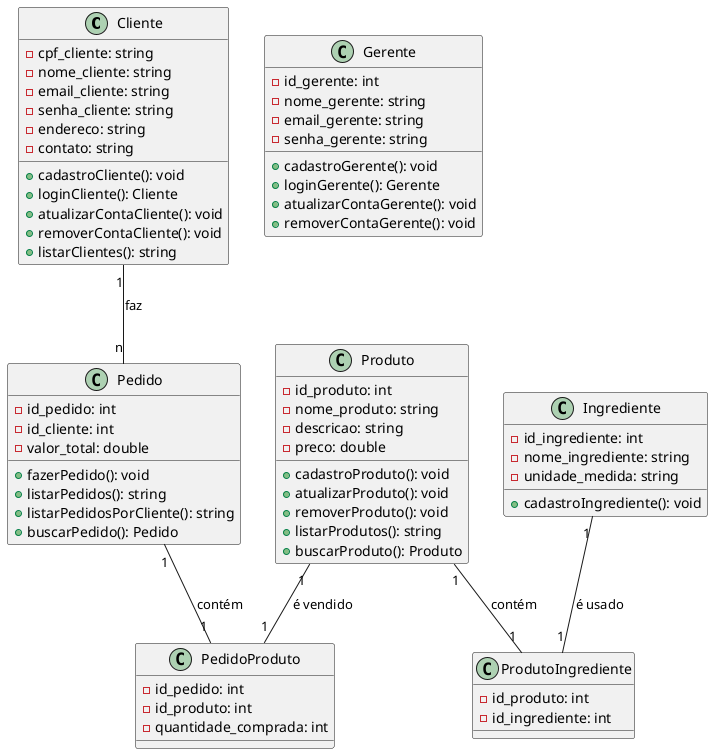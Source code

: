 @startuml diagrama

class Cliente {
    - cpf_cliente: string
    - nome_cliente: string
    - email_cliente: string
    - senha_cliente: string
    - endereco: string
    - contato: string

    + cadastroCliente(): void
    + loginCliente(): Cliente
    + atualizarContaCliente(): void
    + removerContaCliente(): void
    + listarClientes(): string
}

class Gerente {
    - id_gerente: int
    - nome_gerente: string
    - email_gerente: string
    - senha_gerente: string

    + cadastroGerente(): void
    + loginGerente(): Gerente
    + atualizarContaGerente(): void
    + removerContaGerente(): void
}

class Produto {
    - id_produto: int
    - nome_produto: string
    - descricao: string
    - preco: double

    + cadastroProduto(): void
    + atualizarProduto(): void
    + removerProduto(): void
    + listarProdutos(): string
    + buscarProduto(): Produto
}

class Ingrediente {
    - id_ingrediente: int
    - nome_ingrediente: string
    - unidade_medida: string

    + cadastroIngrediente(): void
}

class Pedido{
    - id_pedido: int
    - id_cliente: int
    - valor_total: double

    + fazerPedido(): void
    + listarPedidos(): string
    + listarPedidosPorCliente(): string
    + buscarPedido(): Pedido
}

class PedidoProduto{
    - id_pedido: int
    - id_produto: int
    - quantidade_comprada: int
}

class ProdutoIngrediente{
    - id_produto: int
    - id_ingrediente: int
}

Cliente "1" -- "n" Pedido : faz
Pedido "1" -- "1" PedidoProduto : contém
Produto "1" -- "1" PedidoProduto : é vendido
Produto "1" -- "1" ProdutoIngrediente : contém
Ingrediente "1" -- "1" ProdutoIngrediente : é usado

@enduml